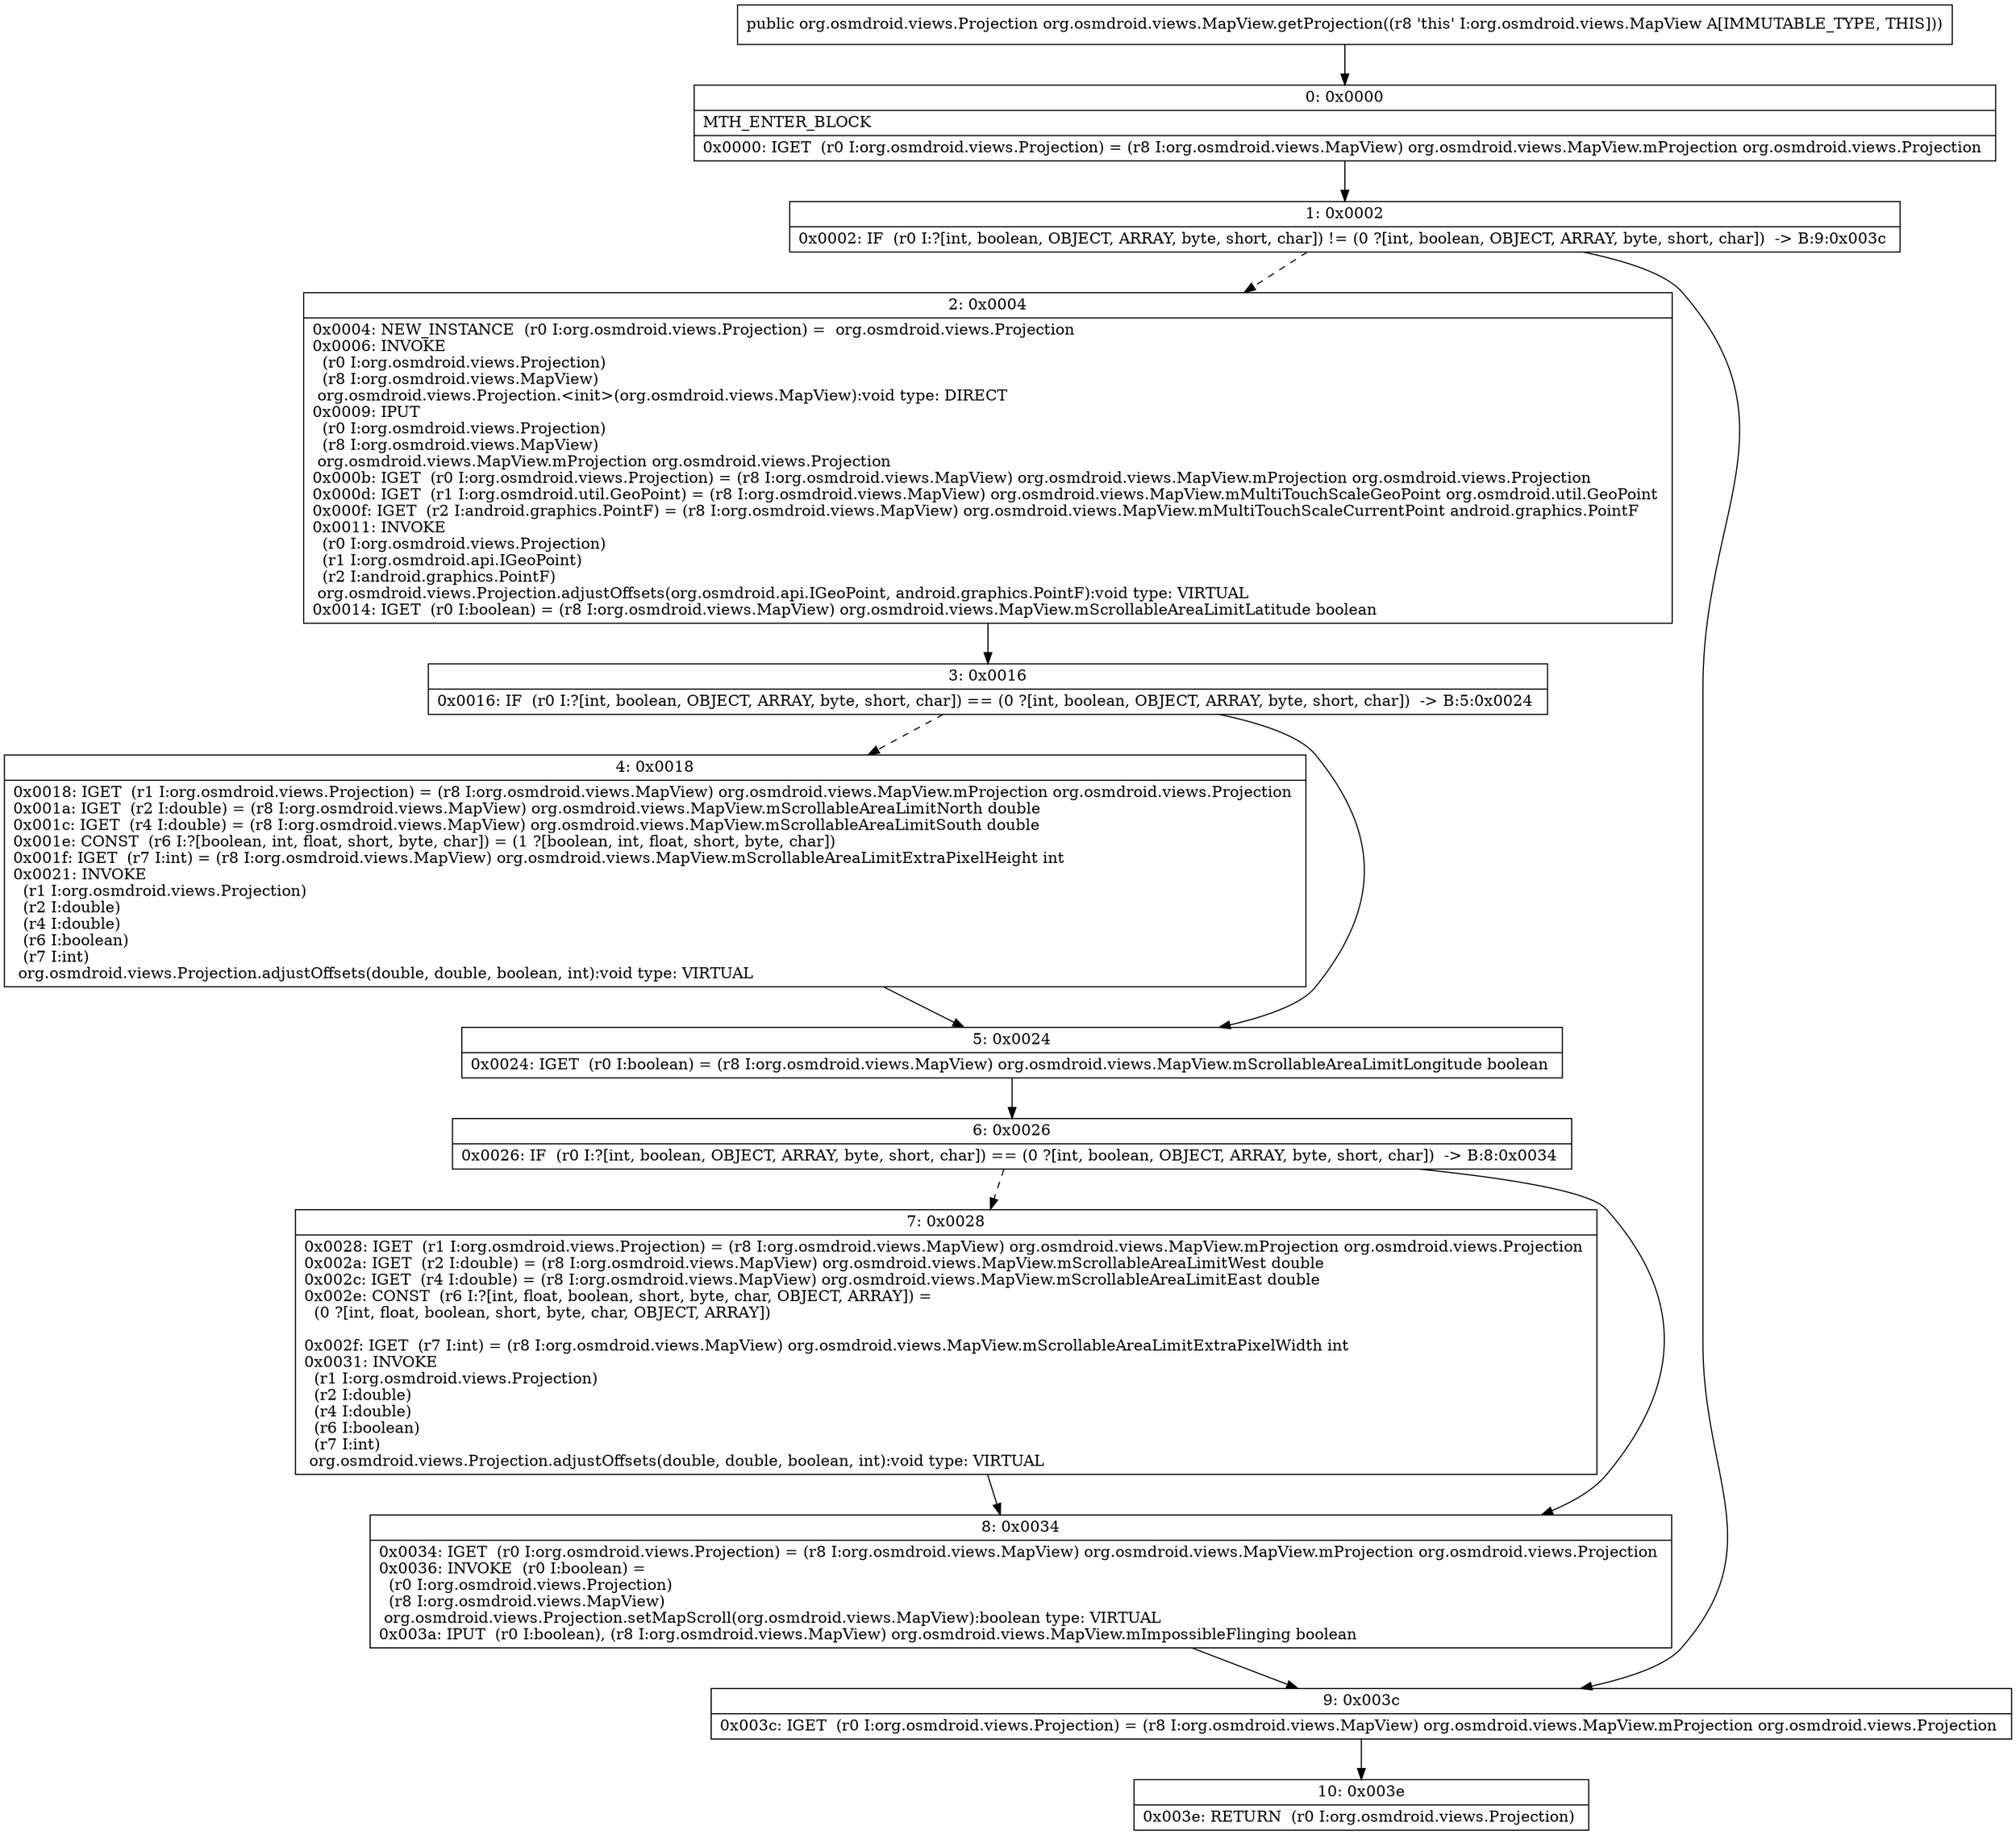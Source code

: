 digraph "CFG fororg.osmdroid.views.MapView.getProjection()Lorg\/osmdroid\/views\/Projection;" {
Node_0 [shape=record,label="{0\:\ 0x0000|MTH_ENTER_BLOCK\l|0x0000: IGET  (r0 I:org.osmdroid.views.Projection) = (r8 I:org.osmdroid.views.MapView) org.osmdroid.views.MapView.mProjection org.osmdroid.views.Projection \l}"];
Node_1 [shape=record,label="{1\:\ 0x0002|0x0002: IF  (r0 I:?[int, boolean, OBJECT, ARRAY, byte, short, char]) != (0 ?[int, boolean, OBJECT, ARRAY, byte, short, char])  \-\> B:9:0x003c \l}"];
Node_2 [shape=record,label="{2\:\ 0x0004|0x0004: NEW_INSTANCE  (r0 I:org.osmdroid.views.Projection) =  org.osmdroid.views.Projection \l0x0006: INVOKE  \l  (r0 I:org.osmdroid.views.Projection)\l  (r8 I:org.osmdroid.views.MapView)\l org.osmdroid.views.Projection.\<init\>(org.osmdroid.views.MapView):void type: DIRECT \l0x0009: IPUT  \l  (r0 I:org.osmdroid.views.Projection)\l  (r8 I:org.osmdroid.views.MapView)\l org.osmdroid.views.MapView.mProjection org.osmdroid.views.Projection \l0x000b: IGET  (r0 I:org.osmdroid.views.Projection) = (r8 I:org.osmdroid.views.MapView) org.osmdroid.views.MapView.mProjection org.osmdroid.views.Projection \l0x000d: IGET  (r1 I:org.osmdroid.util.GeoPoint) = (r8 I:org.osmdroid.views.MapView) org.osmdroid.views.MapView.mMultiTouchScaleGeoPoint org.osmdroid.util.GeoPoint \l0x000f: IGET  (r2 I:android.graphics.PointF) = (r8 I:org.osmdroid.views.MapView) org.osmdroid.views.MapView.mMultiTouchScaleCurrentPoint android.graphics.PointF \l0x0011: INVOKE  \l  (r0 I:org.osmdroid.views.Projection)\l  (r1 I:org.osmdroid.api.IGeoPoint)\l  (r2 I:android.graphics.PointF)\l org.osmdroid.views.Projection.adjustOffsets(org.osmdroid.api.IGeoPoint, android.graphics.PointF):void type: VIRTUAL \l0x0014: IGET  (r0 I:boolean) = (r8 I:org.osmdroid.views.MapView) org.osmdroid.views.MapView.mScrollableAreaLimitLatitude boolean \l}"];
Node_3 [shape=record,label="{3\:\ 0x0016|0x0016: IF  (r0 I:?[int, boolean, OBJECT, ARRAY, byte, short, char]) == (0 ?[int, boolean, OBJECT, ARRAY, byte, short, char])  \-\> B:5:0x0024 \l}"];
Node_4 [shape=record,label="{4\:\ 0x0018|0x0018: IGET  (r1 I:org.osmdroid.views.Projection) = (r8 I:org.osmdroid.views.MapView) org.osmdroid.views.MapView.mProjection org.osmdroid.views.Projection \l0x001a: IGET  (r2 I:double) = (r8 I:org.osmdroid.views.MapView) org.osmdroid.views.MapView.mScrollableAreaLimitNorth double \l0x001c: IGET  (r4 I:double) = (r8 I:org.osmdroid.views.MapView) org.osmdroid.views.MapView.mScrollableAreaLimitSouth double \l0x001e: CONST  (r6 I:?[boolean, int, float, short, byte, char]) = (1 ?[boolean, int, float, short, byte, char]) \l0x001f: IGET  (r7 I:int) = (r8 I:org.osmdroid.views.MapView) org.osmdroid.views.MapView.mScrollableAreaLimitExtraPixelHeight int \l0x0021: INVOKE  \l  (r1 I:org.osmdroid.views.Projection)\l  (r2 I:double)\l  (r4 I:double)\l  (r6 I:boolean)\l  (r7 I:int)\l org.osmdroid.views.Projection.adjustOffsets(double, double, boolean, int):void type: VIRTUAL \l}"];
Node_5 [shape=record,label="{5\:\ 0x0024|0x0024: IGET  (r0 I:boolean) = (r8 I:org.osmdroid.views.MapView) org.osmdroid.views.MapView.mScrollableAreaLimitLongitude boolean \l}"];
Node_6 [shape=record,label="{6\:\ 0x0026|0x0026: IF  (r0 I:?[int, boolean, OBJECT, ARRAY, byte, short, char]) == (0 ?[int, boolean, OBJECT, ARRAY, byte, short, char])  \-\> B:8:0x0034 \l}"];
Node_7 [shape=record,label="{7\:\ 0x0028|0x0028: IGET  (r1 I:org.osmdroid.views.Projection) = (r8 I:org.osmdroid.views.MapView) org.osmdroid.views.MapView.mProjection org.osmdroid.views.Projection \l0x002a: IGET  (r2 I:double) = (r8 I:org.osmdroid.views.MapView) org.osmdroid.views.MapView.mScrollableAreaLimitWest double \l0x002c: IGET  (r4 I:double) = (r8 I:org.osmdroid.views.MapView) org.osmdroid.views.MapView.mScrollableAreaLimitEast double \l0x002e: CONST  (r6 I:?[int, float, boolean, short, byte, char, OBJECT, ARRAY]) = \l  (0 ?[int, float, boolean, short, byte, char, OBJECT, ARRAY])\l \l0x002f: IGET  (r7 I:int) = (r8 I:org.osmdroid.views.MapView) org.osmdroid.views.MapView.mScrollableAreaLimitExtraPixelWidth int \l0x0031: INVOKE  \l  (r1 I:org.osmdroid.views.Projection)\l  (r2 I:double)\l  (r4 I:double)\l  (r6 I:boolean)\l  (r7 I:int)\l org.osmdroid.views.Projection.adjustOffsets(double, double, boolean, int):void type: VIRTUAL \l}"];
Node_8 [shape=record,label="{8\:\ 0x0034|0x0034: IGET  (r0 I:org.osmdroid.views.Projection) = (r8 I:org.osmdroid.views.MapView) org.osmdroid.views.MapView.mProjection org.osmdroid.views.Projection \l0x0036: INVOKE  (r0 I:boolean) = \l  (r0 I:org.osmdroid.views.Projection)\l  (r8 I:org.osmdroid.views.MapView)\l org.osmdroid.views.Projection.setMapScroll(org.osmdroid.views.MapView):boolean type: VIRTUAL \l0x003a: IPUT  (r0 I:boolean), (r8 I:org.osmdroid.views.MapView) org.osmdroid.views.MapView.mImpossibleFlinging boolean \l}"];
Node_9 [shape=record,label="{9\:\ 0x003c|0x003c: IGET  (r0 I:org.osmdroid.views.Projection) = (r8 I:org.osmdroid.views.MapView) org.osmdroid.views.MapView.mProjection org.osmdroid.views.Projection \l}"];
Node_10 [shape=record,label="{10\:\ 0x003e|0x003e: RETURN  (r0 I:org.osmdroid.views.Projection) \l}"];
MethodNode[shape=record,label="{public org.osmdroid.views.Projection org.osmdroid.views.MapView.getProjection((r8 'this' I:org.osmdroid.views.MapView A[IMMUTABLE_TYPE, THIS])) }"];
MethodNode -> Node_0;
Node_0 -> Node_1;
Node_1 -> Node_2[style=dashed];
Node_1 -> Node_9;
Node_2 -> Node_3;
Node_3 -> Node_4[style=dashed];
Node_3 -> Node_5;
Node_4 -> Node_5;
Node_5 -> Node_6;
Node_6 -> Node_7[style=dashed];
Node_6 -> Node_8;
Node_7 -> Node_8;
Node_8 -> Node_9;
Node_9 -> Node_10;
}

